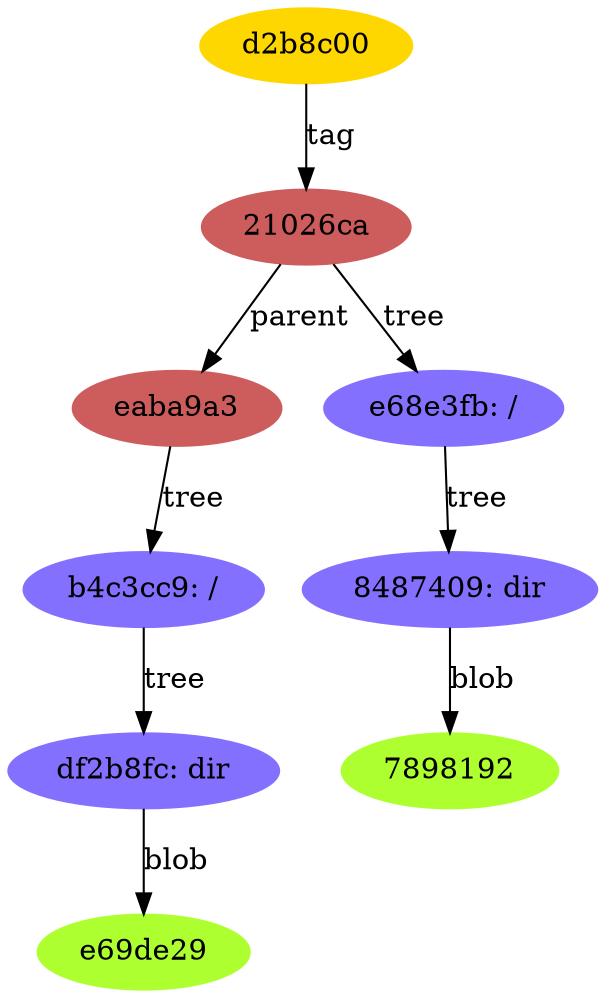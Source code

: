 digraph {
node [style=filled,color="#cd5c5c"]
C1[label="eaba9a3"]
C2[label="21026ca"]
C2 -> C1 [label="parent"]

node [style=filled,color="#8470ff"]
T1[label="b4c3cc9: /"]
T2[label="e68e3fb: /"]
S1[label="df2b8fc: dir"]
S2[label="8487409: dir"]
C1 -> T1 [label="tree"]
C2 -> T2 [label="tree"]

node [style=filled,color="#adff2f"]
B1[label="e69de29"]
B2[label="7898192"]
T1 -> S1[label="tree"]
T2 -> S2[label="tree"]
S1->B1[label="blob"]
S2->B2[label="blob"]

node [style=filled,color="#ffd700"]
TAG[label="d2b8c00"]
TAG -> C2[label="tag"]
}
